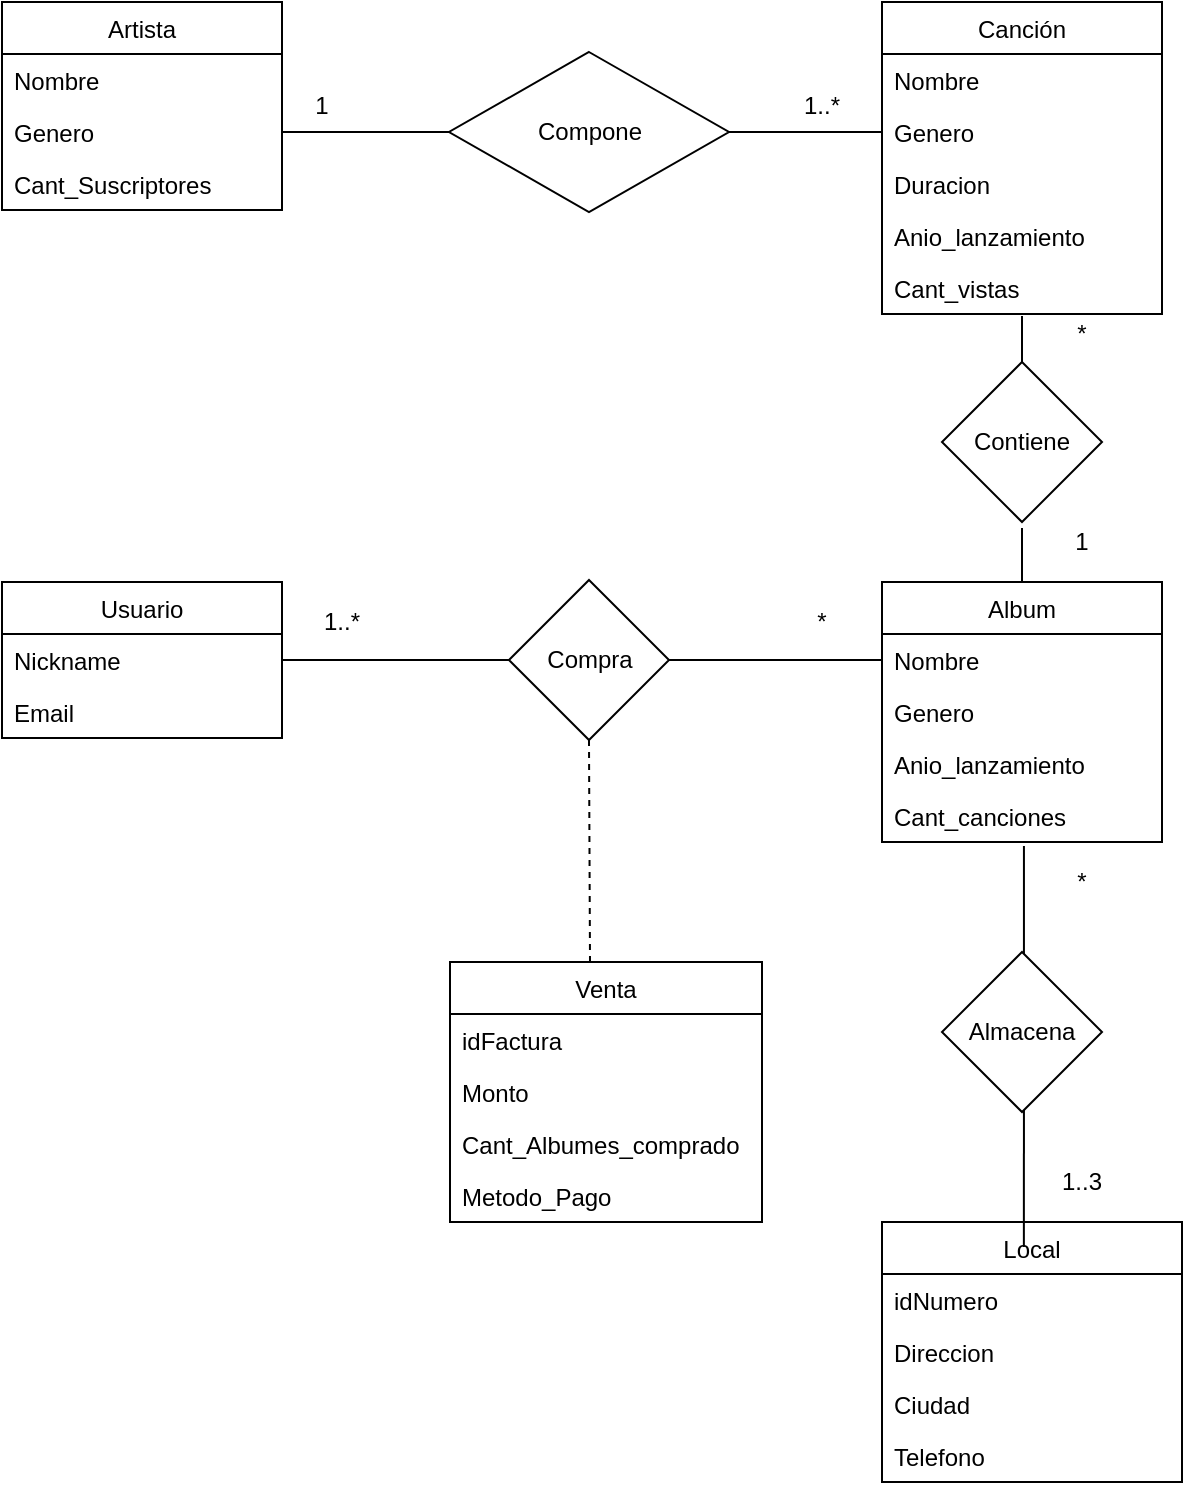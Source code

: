 <mxfile version="14.9.6" type="device"><diagram id="-DIxdMGk8pcVMl2wm4CT" name="Page-1"><mxGraphModel dx="868" dy="450" grid="1" gridSize="10" guides="1" tooltips="1" connect="1" arrows="1" fold="1" page="1" pageScale="1" pageWidth="827" pageHeight="1169" math="0" shadow="0"><root><mxCell id="0"/><mxCell id="1" parent="0"/><mxCell id="vMB7ZcbPXbBpbexl8sDv-1" value="Artista" style="swimlane;fontStyle=0;childLayout=stackLayout;horizontal=1;startSize=26;horizontalStack=0;resizeParent=1;resizeParentMax=0;resizeLast=0;collapsible=1;marginBottom=0;" parent="1" vertex="1"><mxGeometry x="50" y="70" width="140" height="104" as="geometry"/></mxCell><mxCell id="vMB7ZcbPXbBpbexl8sDv-2" value="Nombre" style="text;strokeColor=none;fillColor=none;align=left;verticalAlign=top;spacingLeft=4;spacingRight=4;overflow=hidden;rotatable=0;points=[[0,0.5],[1,0.5]];portConstraint=eastwest;" parent="vMB7ZcbPXbBpbexl8sDv-1" vertex="1"><mxGeometry y="26" width="140" height="26" as="geometry"/></mxCell><mxCell id="vMB7ZcbPXbBpbexl8sDv-3" value="Genero" style="text;strokeColor=none;fillColor=none;align=left;verticalAlign=top;spacingLeft=4;spacingRight=4;overflow=hidden;rotatable=0;points=[[0,0.5],[1,0.5]];portConstraint=eastwest;" parent="vMB7ZcbPXbBpbexl8sDv-1" vertex="1"><mxGeometry y="52" width="140" height="26" as="geometry"/></mxCell><mxCell id="vMB7ZcbPXbBpbexl8sDv-4" value="Cant_Suscriptores" style="text;strokeColor=none;fillColor=none;align=left;verticalAlign=top;spacingLeft=4;spacingRight=4;overflow=hidden;rotatable=0;points=[[0,0.5],[1,0.5]];portConstraint=eastwest;" parent="vMB7ZcbPXbBpbexl8sDv-1" vertex="1"><mxGeometry y="78" width="140" height="26" as="geometry"/></mxCell><mxCell id="vMB7ZcbPXbBpbexl8sDv-5" value="Canción" style="swimlane;fontStyle=0;childLayout=stackLayout;horizontal=1;startSize=26;horizontalStack=0;resizeParent=1;resizeParentMax=0;resizeLast=0;collapsible=1;marginBottom=0;" parent="1" vertex="1"><mxGeometry x="490" y="70" width="140" height="156" as="geometry"/></mxCell><mxCell id="vMB7ZcbPXbBpbexl8sDv-6" value="Nombre" style="text;strokeColor=none;fillColor=none;align=left;verticalAlign=top;spacingLeft=4;spacingRight=4;overflow=hidden;rotatable=0;points=[[0,0.5],[1,0.5]];portConstraint=eastwest;" parent="vMB7ZcbPXbBpbexl8sDv-5" vertex="1"><mxGeometry y="26" width="140" height="26" as="geometry"/></mxCell><mxCell id="vMB7ZcbPXbBpbexl8sDv-7" value="Genero" style="text;strokeColor=none;fillColor=none;align=left;verticalAlign=top;spacingLeft=4;spacingRight=4;overflow=hidden;rotatable=0;points=[[0,0.5],[1,0.5]];portConstraint=eastwest;" parent="vMB7ZcbPXbBpbexl8sDv-5" vertex="1"><mxGeometry y="52" width="140" height="26" as="geometry"/></mxCell><mxCell id="vMB7ZcbPXbBpbexl8sDv-40" value="Duracion" style="text;strokeColor=none;fillColor=none;align=left;verticalAlign=top;spacingLeft=4;spacingRight=4;overflow=hidden;rotatable=0;points=[[0,0.5],[1,0.5]];portConstraint=eastwest;" parent="vMB7ZcbPXbBpbexl8sDv-5" vertex="1"><mxGeometry y="78" width="140" height="26" as="geometry"/></mxCell><mxCell id="vMB7ZcbPXbBpbexl8sDv-8" value="Anio_lanzamiento" style="text;strokeColor=none;fillColor=none;align=left;verticalAlign=top;spacingLeft=4;spacingRight=4;overflow=hidden;rotatable=0;points=[[0,0.5],[1,0.5]];portConstraint=eastwest;" parent="vMB7ZcbPXbBpbexl8sDv-5" vertex="1"><mxGeometry y="104" width="140" height="26" as="geometry"/></mxCell><mxCell id="vMB7ZcbPXbBpbexl8sDv-10" value="Cant_vistas" style="text;strokeColor=none;fillColor=none;align=left;verticalAlign=top;spacingLeft=4;spacingRight=4;overflow=hidden;rotatable=0;points=[[0,0.5],[1,0.5]];portConstraint=eastwest;" parent="vMB7ZcbPXbBpbexl8sDv-5" vertex="1"><mxGeometry y="130" width="140" height="26" as="geometry"/></mxCell><mxCell id="vMB7ZcbPXbBpbexl8sDv-9" style="edgeStyle=orthogonalEdgeStyle;rounded=0;orthogonalLoop=1;jettySize=auto;html=1;exitX=1;exitY=0.5;exitDx=0;exitDy=0;entryX=0;entryY=0.5;entryDx=0;entryDy=0;endArrow=none;endFill=0;" parent="1" source="vMB7ZcbPXbBpbexl8sDv-3" target="vMB7ZcbPXbBpbexl8sDv-7" edge="1"><mxGeometry relative="1" as="geometry"/></mxCell><mxCell id="vMB7ZcbPXbBpbexl8sDv-15" style="edgeStyle=orthogonalEdgeStyle;rounded=0;orthogonalLoop=1;jettySize=auto;html=1;entryX=0.5;entryY=1.038;entryDx=0;entryDy=0;entryPerimeter=0;endArrow=none;endFill=0;startArrow=none;" parent="1" source="vMB7ZcbPXbBpbexl8sDv-17" target="vMB7ZcbPXbBpbexl8sDv-10" edge="1"><mxGeometry relative="1" as="geometry"><mxPoint x="560" y="210" as="targetPoint"/></mxGeometry></mxCell><mxCell id="vMB7ZcbPXbBpbexl8sDv-11" value="Album" style="swimlane;fontStyle=0;childLayout=stackLayout;horizontal=1;startSize=26;horizontalStack=0;resizeParent=1;resizeParentMax=0;resizeLast=0;collapsible=1;marginBottom=0;" parent="1" vertex="1"><mxGeometry x="490" y="360" width="140" height="130" as="geometry"/></mxCell><mxCell id="vMB7ZcbPXbBpbexl8sDv-12" value="Nombre" style="text;strokeColor=none;fillColor=none;align=left;verticalAlign=top;spacingLeft=4;spacingRight=4;overflow=hidden;rotatable=0;points=[[0,0.5],[1,0.5]];portConstraint=eastwest;" parent="vMB7ZcbPXbBpbexl8sDv-11" vertex="1"><mxGeometry y="26" width="140" height="26" as="geometry"/></mxCell><mxCell id="vMB7ZcbPXbBpbexl8sDv-41" value="Genero" style="text;strokeColor=none;fillColor=none;align=left;verticalAlign=top;spacingLeft=4;spacingRight=4;overflow=hidden;rotatable=0;points=[[0,0.5],[1,0.5]];portConstraint=eastwest;" parent="vMB7ZcbPXbBpbexl8sDv-11" vertex="1"><mxGeometry y="52" width="140" height="26" as="geometry"/></mxCell><mxCell id="vMB7ZcbPXbBpbexl8sDv-13" value="Anio_lanzamiento" style="text;strokeColor=none;fillColor=none;align=left;verticalAlign=top;spacingLeft=4;spacingRight=4;overflow=hidden;rotatable=0;points=[[0,0.5],[1,0.5]];portConstraint=eastwest;" parent="vMB7ZcbPXbBpbexl8sDv-11" vertex="1"><mxGeometry y="78" width="140" height="26" as="geometry"/></mxCell><mxCell id="vMB7ZcbPXbBpbexl8sDv-14" value="Cant_canciones" style="text;strokeColor=none;fillColor=none;align=left;verticalAlign=top;spacingLeft=4;spacingRight=4;overflow=hidden;rotatable=0;points=[[0,0.5],[1,0.5]];portConstraint=eastwest;" parent="vMB7ZcbPXbBpbexl8sDv-11" vertex="1"><mxGeometry y="104" width="140" height="26" as="geometry"/></mxCell><mxCell id="vMB7ZcbPXbBpbexl8sDv-16" value="Compone" style="rhombus;whiteSpace=wrap;html=1;" parent="1" vertex="1"><mxGeometry x="273.5" y="95" width="140" height="80" as="geometry"/></mxCell><mxCell id="vMB7ZcbPXbBpbexl8sDv-17" value="Contiene" style="rhombus;whiteSpace=wrap;html=1;" parent="1" vertex="1"><mxGeometry x="520" y="250" width="80" height="80" as="geometry"/></mxCell><mxCell id="vMB7ZcbPXbBpbexl8sDv-19" value="" style="edgeStyle=orthogonalEdgeStyle;rounded=0;orthogonalLoop=1;jettySize=auto;html=1;entryX=0.5;entryY=1.038;entryDx=0;entryDy=0;entryPerimeter=0;endArrow=none;endFill=0;" parent="1" source="vMB7ZcbPXbBpbexl8sDv-11" target="vMB7ZcbPXbBpbexl8sDv-17" edge="1"><mxGeometry relative="1" as="geometry"><mxPoint x="560" y="200.988" as="targetPoint"/><mxPoint x="560" y="360" as="sourcePoint"/></mxGeometry></mxCell><mxCell id="vMB7ZcbPXbBpbexl8sDv-20" value="1" style="text;html=1;strokeColor=none;fillColor=none;align=center;verticalAlign=middle;whiteSpace=wrap;rounded=0;" parent="1" vertex="1"><mxGeometry x="570" y="330" width="40" height="20" as="geometry"/></mxCell><mxCell id="vMB7ZcbPXbBpbexl8sDv-21" value="*" style="text;html=1;strokeColor=none;fillColor=none;align=center;verticalAlign=middle;whiteSpace=wrap;rounded=0;" parent="1" vertex="1"><mxGeometry x="570" y="226" width="40" height="20" as="geometry"/></mxCell><mxCell id="vMB7ZcbPXbBpbexl8sDv-22" value="1" style="text;html=1;strokeColor=none;fillColor=none;align=center;verticalAlign=middle;whiteSpace=wrap;rounded=0;" parent="1" vertex="1"><mxGeometry x="190" y="112" width="40" height="20" as="geometry"/></mxCell><mxCell id="vMB7ZcbPXbBpbexl8sDv-23" value="1..*" style="text;html=1;strokeColor=none;fillColor=none;align=center;verticalAlign=middle;whiteSpace=wrap;rounded=0;" parent="1" vertex="1"><mxGeometry x="440" y="112" width="40" height="20" as="geometry"/></mxCell><mxCell id="vMB7ZcbPXbBpbexl8sDv-24" value="Usuario" style="swimlane;fontStyle=0;childLayout=stackLayout;horizontal=1;startSize=26;horizontalStack=0;resizeParent=1;resizeParentMax=0;resizeLast=0;collapsible=1;marginBottom=0;" parent="1" vertex="1"><mxGeometry x="50" y="360" width="140" height="78" as="geometry"/></mxCell><mxCell id="vMB7ZcbPXbBpbexl8sDv-25" value="Nickname" style="text;strokeColor=none;fillColor=none;align=left;verticalAlign=top;spacingLeft=4;spacingRight=4;overflow=hidden;rotatable=0;points=[[0,0.5],[1,0.5]];portConstraint=eastwest;" parent="vMB7ZcbPXbBpbexl8sDv-24" vertex="1"><mxGeometry y="26" width="140" height="26" as="geometry"/></mxCell><mxCell id="vMB7ZcbPXbBpbexl8sDv-26" value="Email" style="text;strokeColor=none;fillColor=none;align=left;verticalAlign=top;spacingLeft=4;spacingRight=4;overflow=hidden;rotatable=0;points=[[0,0.5],[1,0.5]];portConstraint=eastwest;" parent="vMB7ZcbPXbBpbexl8sDv-24" vertex="1"><mxGeometry y="52" width="140" height="26" as="geometry"/></mxCell><mxCell id="vMB7ZcbPXbBpbexl8sDv-28" value="" style="endArrow=none;html=1;strokeColor=#000000;entryX=0;entryY=0.5;entryDx=0;entryDy=0;" parent="1" source="vMB7ZcbPXbBpbexl8sDv-25" target="vMB7ZcbPXbBpbexl8sDv-12" edge="1"><mxGeometry width="50" height="50" relative="1" as="geometry"><mxPoint x="370" y="300" as="sourcePoint"/><mxPoint x="420" y="250" as="targetPoint"/><Array as="points"><mxPoint x="370" y="399"/></Array></mxGeometry></mxCell><mxCell id="vMB7ZcbPXbBpbexl8sDv-30" value="Compra" style="rhombus;whiteSpace=wrap;html=1;" parent="1" vertex="1"><mxGeometry x="303.5" y="359" width="80" height="80" as="geometry"/></mxCell><mxCell id="vMB7ZcbPXbBpbexl8sDv-32" value="1..*" style="text;html=1;strokeColor=none;fillColor=none;align=center;verticalAlign=middle;whiteSpace=wrap;rounded=0;" parent="1" vertex="1"><mxGeometry x="200" y="370" width="40" height="20" as="geometry"/></mxCell><mxCell id="vMB7ZcbPXbBpbexl8sDv-33" value="*" style="text;html=1;strokeColor=none;fillColor=none;align=center;verticalAlign=middle;whiteSpace=wrap;rounded=0;" parent="1" vertex="1"><mxGeometry x="440" y="370" width="40" height="20" as="geometry"/></mxCell><mxCell id="vMB7ZcbPXbBpbexl8sDv-34" value="Venta" style="swimlane;fontStyle=0;childLayout=stackLayout;horizontal=1;startSize=26;horizontalStack=0;resizeParent=1;resizeParentMax=0;resizeLast=0;collapsible=1;marginBottom=0;" parent="1" vertex="1"><mxGeometry x="274" y="550" width="156" height="130" as="geometry"/></mxCell><mxCell id="vMB7ZcbPXbBpbexl8sDv-35" value="idFactura" style="text;strokeColor=none;fillColor=none;align=left;verticalAlign=top;spacingLeft=4;spacingRight=4;overflow=hidden;rotatable=0;points=[[0,0.5],[1,0.5]];portConstraint=eastwest;" parent="vMB7ZcbPXbBpbexl8sDv-34" vertex="1"><mxGeometry y="26" width="156" height="26" as="geometry"/></mxCell><mxCell id="vMB7ZcbPXbBpbexl8sDv-36" value="Monto" style="text;strokeColor=none;fillColor=none;align=left;verticalAlign=top;spacingLeft=4;spacingRight=4;overflow=hidden;rotatable=0;points=[[0,0.5],[1,0.5]];portConstraint=eastwest;" parent="vMB7ZcbPXbBpbexl8sDv-34" vertex="1"><mxGeometry y="52" width="156" height="26" as="geometry"/></mxCell><mxCell id="vMB7ZcbPXbBpbexl8sDv-37" value="Cant_Albumes_comprado" style="text;strokeColor=none;fillColor=none;align=left;verticalAlign=top;spacingLeft=4;spacingRight=4;overflow=hidden;rotatable=0;points=[[0,0.5],[1,0.5]];portConstraint=eastwest;" parent="vMB7ZcbPXbBpbexl8sDv-34" vertex="1"><mxGeometry y="78" width="156" height="26" as="geometry"/></mxCell><mxCell id="vMB7ZcbPXbBpbexl8sDv-38" value="Metodo_Pago" style="text;strokeColor=none;fillColor=none;align=left;verticalAlign=top;spacingLeft=4;spacingRight=4;overflow=hidden;rotatable=0;points=[[0,0.5],[1,0.5]];portConstraint=eastwest;" parent="vMB7ZcbPXbBpbexl8sDv-34" vertex="1"><mxGeometry y="104" width="156" height="26" as="geometry"/></mxCell><mxCell id="vMB7ZcbPXbBpbexl8sDv-39" value="" style="endArrow=none;dashed=1;html=1;strokeColor=#000000;entryX=0.5;entryY=1;entryDx=0;entryDy=0;" parent="1" target="vMB7ZcbPXbBpbexl8sDv-30" edge="1"><mxGeometry width="50" height="50" relative="1" as="geometry"><mxPoint x="344" y="550" as="sourcePoint"/><mxPoint x="420" y="510" as="targetPoint"/></mxGeometry></mxCell><mxCell id="0Q607O6iT5zOkpc-7SRI-1" value="Local" style="swimlane;fontStyle=0;childLayout=stackLayout;horizontal=1;startSize=26;horizontalStack=0;resizeParent=1;resizeParentMax=0;resizeLast=0;collapsible=1;marginBottom=0;" vertex="1" parent="1"><mxGeometry x="490" y="680" width="150" height="130" as="geometry"/></mxCell><mxCell id="0Q607O6iT5zOkpc-7SRI-2" value="idNumero" style="text;strokeColor=none;fillColor=none;align=left;verticalAlign=top;spacingLeft=4;spacingRight=4;overflow=hidden;rotatable=0;points=[[0,0.5],[1,0.5]];portConstraint=eastwest;" vertex="1" parent="0Q607O6iT5zOkpc-7SRI-1"><mxGeometry y="26" width="150" height="26" as="geometry"/></mxCell><mxCell id="0Q607O6iT5zOkpc-7SRI-4" value="Direccion" style="text;strokeColor=none;fillColor=none;align=left;verticalAlign=top;spacingLeft=4;spacingRight=4;overflow=hidden;rotatable=0;points=[[0,0.5],[1,0.5]];portConstraint=eastwest;" vertex="1" parent="0Q607O6iT5zOkpc-7SRI-1"><mxGeometry y="52" width="150" height="26" as="geometry"/></mxCell><mxCell id="0Q607O6iT5zOkpc-7SRI-11" value="Ciudad" style="text;strokeColor=none;fillColor=none;align=left;verticalAlign=top;spacingLeft=4;spacingRight=4;overflow=hidden;rotatable=0;points=[[0,0.5],[1,0.5]];portConstraint=eastwest;" vertex="1" parent="0Q607O6iT5zOkpc-7SRI-1"><mxGeometry y="78" width="150" height="26" as="geometry"/></mxCell><mxCell id="0Q607O6iT5zOkpc-7SRI-5" value="Telefono" style="text;strokeColor=none;fillColor=none;align=left;verticalAlign=top;spacingLeft=4;spacingRight=4;overflow=hidden;rotatable=0;points=[[0,0.5],[1,0.5]];portConstraint=eastwest;" vertex="1" parent="0Q607O6iT5zOkpc-7SRI-1"><mxGeometry y="104" width="150" height="26" as="geometry"/></mxCell><mxCell id="0Q607O6iT5zOkpc-7SRI-6" value="" style="endArrow=none;html=1;entryX=0.507;entryY=1.077;entryDx=0;entryDy=0;entryPerimeter=0;exitX=0.473;exitY=0.096;exitDx=0;exitDy=0;exitPerimeter=0;" edge="1" parent="1" source="0Q607O6iT5zOkpc-7SRI-1" target="vMB7ZcbPXbBpbexl8sDv-14"><mxGeometry width="50" height="50" relative="1" as="geometry"><mxPoint x="390" y="600" as="sourcePoint"/><mxPoint x="440" y="550" as="targetPoint"/></mxGeometry></mxCell><mxCell id="0Q607O6iT5zOkpc-7SRI-7" value="Almacena" style="rhombus;whiteSpace=wrap;html=1;" vertex="1" parent="1"><mxGeometry x="520" y="545" width="80" height="80" as="geometry"/></mxCell><mxCell id="0Q607O6iT5zOkpc-7SRI-9" value="1..3" style="text;html=1;strokeColor=none;fillColor=none;align=center;verticalAlign=middle;whiteSpace=wrap;rounded=0;" vertex="1" parent="1"><mxGeometry x="570" y="650" width="40" height="20" as="geometry"/></mxCell><mxCell id="0Q607O6iT5zOkpc-7SRI-10" value="*" style="text;html=1;strokeColor=none;fillColor=none;align=center;verticalAlign=middle;whiteSpace=wrap;rounded=0;" vertex="1" parent="1"><mxGeometry x="570" y="500" width="40" height="20" as="geometry"/></mxCell></root></mxGraphModel></diagram></mxfile>